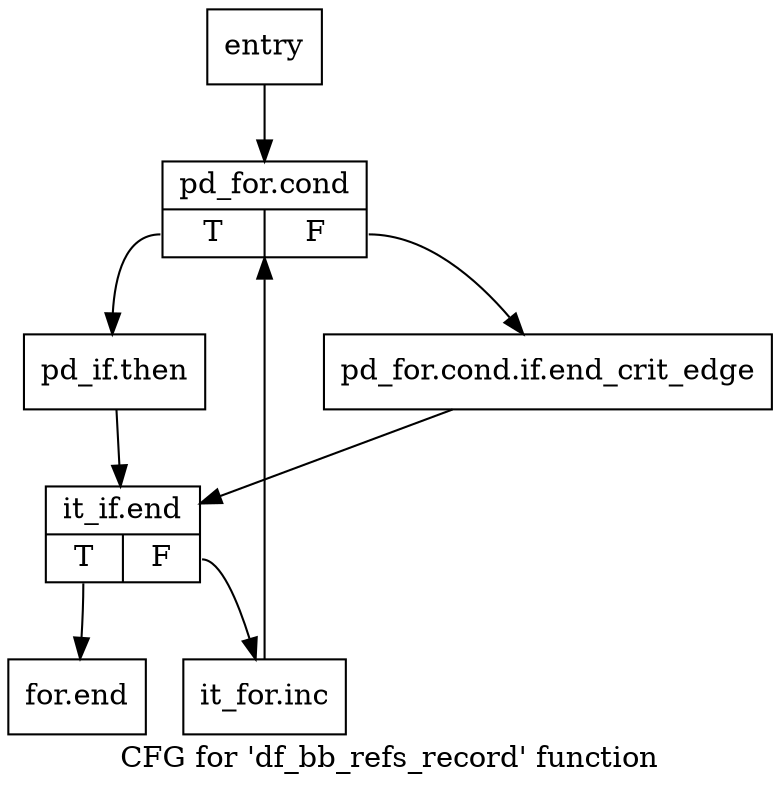 digraph "CFG for 'df_bb_refs_record' function" {
	label="CFG for 'df_bb_refs_record' function";

	Node0x3ac2f00 [shape=record,label="{entry}"];
	Node0x3ac2f00 -> Node0x3ac2f50;
	Node0x3ac2f50 [shape=record,label="{pd_for.cond|{<s0>T|<s1>F}}"];
	Node0x3ac2f50:s0 -> Node0x3ac2ff0;
	Node0x3ac2f50:s1 -> Node0x3ac2fa0;
	Node0x3ac2fa0 [shape=record,label="{pd_for.cond.if.end_crit_edge}"];
	Node0x3ac2fa0 -> Node0x3ac3040;
	Node0x3ac2ff0 [shape=record,label="{pd_if.then}"];
	Node0x3ac2ff0 -> Node0x3ac3040;
	Node0x3ac3040 [shape=record,label="{it_if.end|{<s0>T|<s1>F}}"];
	Node0x3ac3040:s0 -> Node0x3ac30e0;
	Node0x3ac3040:s1 -> Node0x3ac3090;
	Node0x3ac3090 [shape=record,label="{it_for.inc}"];
	Node0x3ac3090 -> Node0x3ac2f50;
	Node0x3ac30e0 [shape=record,label="{for.end}"];
}
